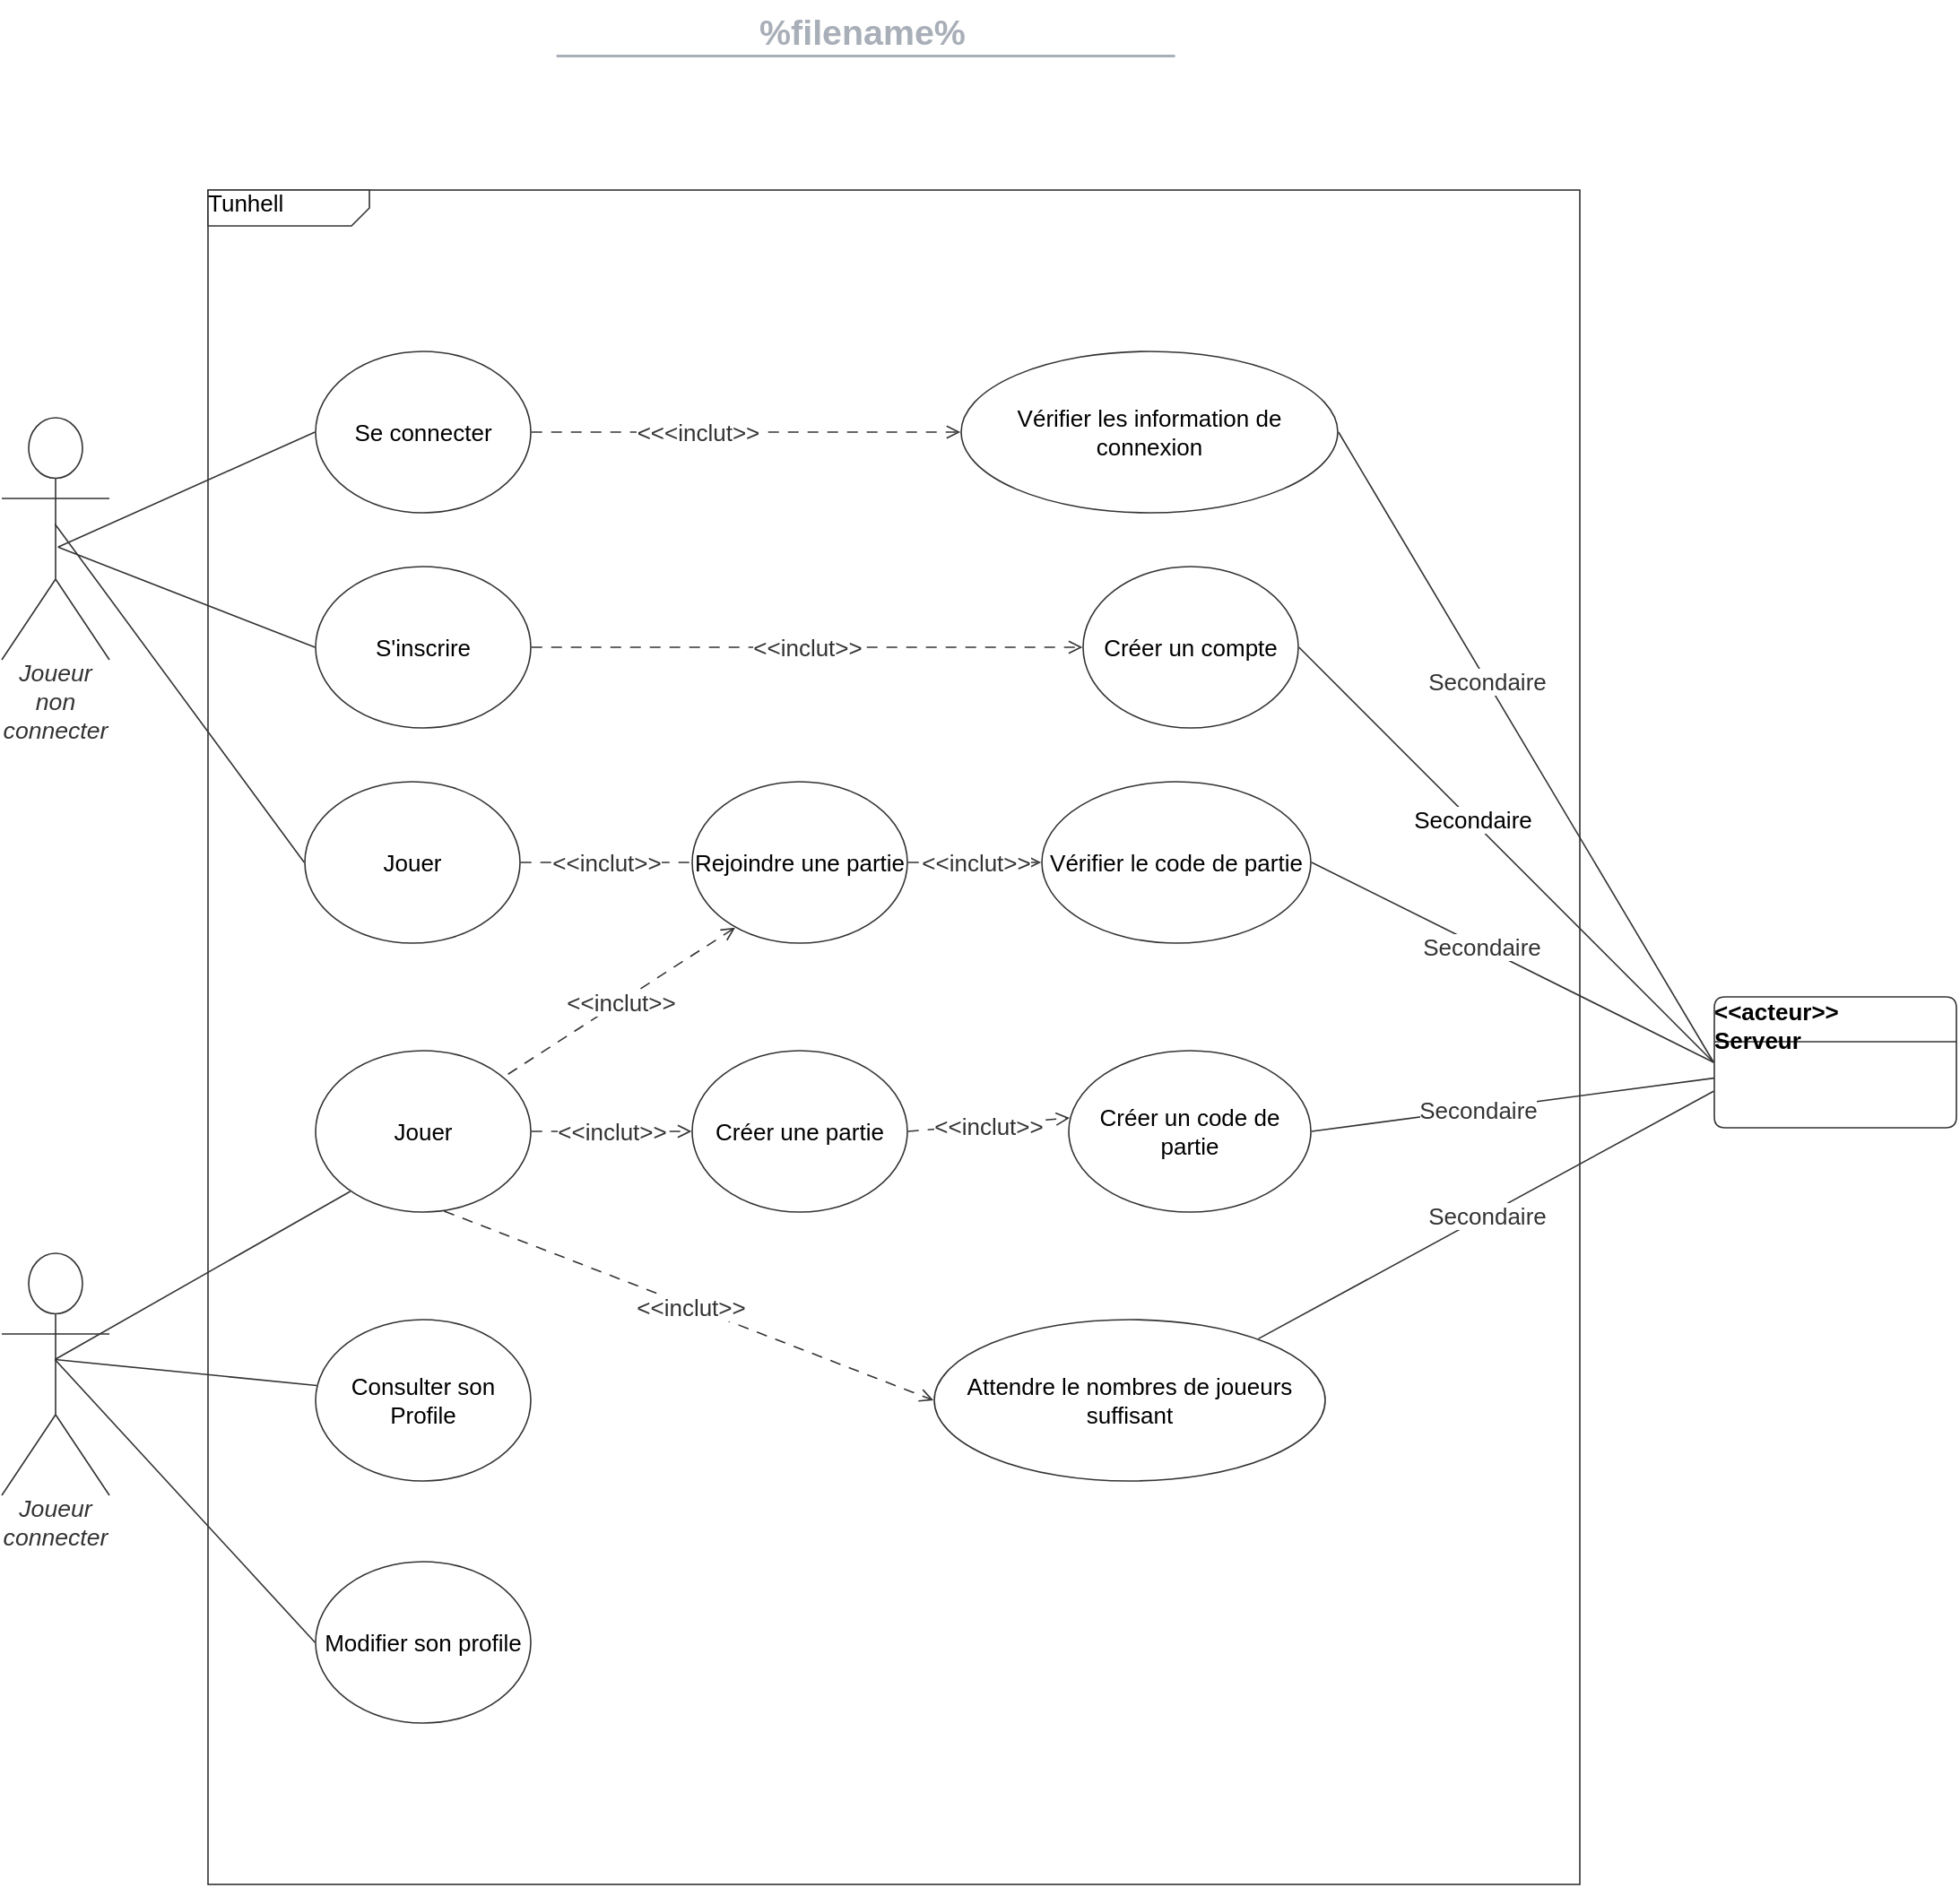 <mxfile version="15.8.7" type="device"><diagram id="hxxbpowUaNrTql_E3XNJ" name="Page-1"><mxGraphModel dx="1102" dy="865" grid="1" gridSize="10" guides="1" tooltips="1" connect="1" arrows="1" fold="1" page="1" pageScale="1" pageWidth="827" pageHeight="1169" math="0" shadow="0"><root><mxCell id="0"/><mxCell id="1" parent="0"/><UserObject label="Tunhell" lucidchartObjectId="VX0z~~JVkHRc" id="PASN3TXbQwMPRlz5H-xH-5"><mxCell style="html=1;overflow=block;blockSpacing=1;whiteSpace=wrap;shape=mxgraph.sysml.package2;xSize=90;overflow=fill;whiteSpace=wrap;fontSize=13;align=center;align=left;spacing=0;strokeColor=#333333;strokeOpacity=100;fillOpacity=100;rounded=1;absoluteArcSize=1;arcSize=12;fillColor=#ffffff;strokeWidth=0.8;" parent="1" vertex="1"><mxGeometry x="300" y="150" width="765" height="945" as="geometry"/></mxCell></UserObject><UserObject label="Joueur non connecter" lucidchartObjectId=".Q4MOHSBDm2E" id="PASN3TXbQwMPRlz5H-xH-6"><mxCell style="html=1;overflow=block;blockSpacing=1;whiteSpace=wrap;shape=umlActor;labelPosition=center;verticalLabelPosition=bottom;verticalAlign=top;whiteSpace=nowrap;whiteSpace=wrap;fontSize=13.3;fontColor=#333333;fontStyle=2;spacing=0;strokeColor=#333333;strokeOpacity=100;rounded=1;absoluteArcSize=1;arcSize=7.5;fillColor=#ffffff;strokeWidth=0.8;" parent="1" vertex="1"><mxGeometry x="185" y="277" width="60" height="135" as="geometry"/></mxCell></UserObject><mxCell id="PASN3TXbQwMPRlz5H-xH-7" value="" style="group;dropTarget=0;" parent="1" vertex="1"><mxGeometry x="345" y="45" width="640" height="45" as="geometry"/></mxCell><UserObject label="%filename%" placeholders="1" lucidchartObjectId="574B.V.jTPgA" id="PASN3TXbQwMPRlz5H-xH-8"><mxCell style="points=[[0.233,0.967,0]];html=1;overflow=block;blockSpacing=1;whiteSpace=wrap;;whiteSpace=wrap;fontSize=19.7;fontColor=#a9afb8;fontStyle=1;align=center;spacingLeft=7;spacingRight=7;spacingTop=2;spacing=3;strokeOpacity=0;fillOpacity=0;rounded=1;absoluteArcSize=1;arcSize=12;fillColor=#ffffff;strokeWidth=1.5;" parent="PASN3TXbQwMPRlz5H-xH-7" vertex="1"><mxGeometry width="640" height="31" as="geometry"/></mxCell></UserObject><UserObject label="" lucidchartObjectId="574BS.99andx" id="PASN3TXbQwMPRlz5H-xH-9"><mxCell style="html=1;overflow=block;blockSpacing=1;whiteSpace=wrap;;whiteSpace=wrap;fontSize=13;align=center;spacingLeft=7;spacingRight=7;spacingTop=2;spacing=3;strokeOpacity=0;fillOpacity=0;rounded=1;absoluteArcSize=1;arcSize=12;fillColor=#ffffff;strokeWidth=1.5;" parent="PASN3TXbQwMPRlz5H-xH-7" vertex="1"><mxGeometry y="31" width="640" height="14" as="geometry"/></mxCell></UserObject><UserObject label="" lucidchartObjectId="574BI-b6ZqHU" id="PASN3TXbQwMPRlz5H-xH-10"><mxCell style="html=1;jettySize=18;whiteSpace=wrap;fontSize=13;fontFamily=Helvetica;strokeColor=#a9afb8;strokeOpacity=100;strokeWidth=1.5;rounded=0;startArrow=none;;endArrow=none;;exitX=0.233;exitY=0.967;exitPerimeter=0;" parent="PASN3TXbQwMPRlz5H-xH-7" source="PASN3TXbQwMPRlz5H-xH-8" edge="1"><mxGeometry width="100" height="100" relative="1" as="geometry"><Array as="points"/><mxPoint x="494" y="30" as="targetPoint"/></mxGeometry></mxCell></UserObject><UserObject label="Créer une partie" lucidchartObjectId="iF0znQKGfuMK" id="PASN3TXbQwMPRlz5H-xH-11"><mxCell style="html=1;overflow=block;blockSpacing=1;whiteSpace=wrap;ellipse;whiteSpace=wrap;fontSize=13;spacing=0;strokeColor=#333333;strokeOpacity=100;fillOpacity=100;rounded=1;absoluteArcSize=1;arcSize=12;fillColor=#ffffff;strokeWidth=0.8;" parent="1" vertex="1"><mxGeometry x="570" y="630" width="120" height="90" as="geometry"/></mxCell></UserObject><UserObject label="Rejoindre une partie" lucidchartObjectId="KG0zeLhb~feb" id="PASN3TXbQwMPRlz5H-xH-12"><mxCell style="html=1;overflow=block;blockSpacing=1;whiteSpace=wrap;ellipse;whiteSpace=wrap;fontSize=13;spacing=0;strokeColor=#333333;strokeOpacity=100;fillOpacity=100;rounded=1;absoluteArcSize=1;arcSize=12;fillColor=#ffffff;strokeWidth=0.8;" parent="1" vertex="1"><mxGeometry x="570" y="480" width="120" height="90" as="geometry"/></mxCell></UserObject><UserObject label="S'inscrire" lucidchartObjectId="XG0zoGkeNP~E" id="PASN3TXbQwMPRlz5H-xH-13"><mxCell style="html=1;overflow=block;blockSpacing=1;whiteSpace=wrap;ellipse;whiteSpace=wrap;fontSize=13;spacing=0;strokeColor=#333333;strokeOpacity=100;fillOpacity=100;rounded=1;absoluteArcSize=1;arcSize=12;fillColor=#ffffff;strokeWidth=0.8;" parent="1" vertex="1"><mxGeometry x="360" y="360" width="120" height="90" as="geometry"/></mxCell></UserObject><UserObject label="Se connecter" lucidchartObjectId="7G0z5HIQjeTq" id="PASN3TXbQwMPRlz5H-xH-14"><mxCell style="html=1;overflow=block;blockSpacing=1;whiteSpace=wrap;ellipse;whiteSpace=wrap;fontSize=13;spacing=0;strokeColor=#333333;strokeOpacity=100;fillOpacity=100;rounded=1;absoluteArcSize=1;arcSize=12;fillColor=#ffffff;strokeWidth=0.8;" parent="1" vertex="1"><mxGeometry x="360" y="240" width="120" height="90" as="geometry"/></mxCell></UserObject><UserObject label="Jouer" lucidchartObjectId="PH0zuJ5sxJ1Y" id="PASN3TXbQwMPRlz5H-xH-15"><mxCell style="html=1;overflow=block;blockSpacing=1;whiteSpace=wrap;ellipse;whiteSpace=wrap;fontSize=13;spacing=0;strokeColor=#333333;strokeOpacity=100;fillOpacity=100;rounded=1;absoluteArcSize=1;arcSize=12;fillColor=#ffffff;strokeWidth=0.8;" parent="1" vertex="1"><mxGeometry x="360" y="630" width="120" height="90" as="geometry"/></mxCell></UserObject><UserObject label="Joueur connecter" lucidchartObjectId="cI0zT3EF2biJ" id="PASN3TXbQwMPRlz5H-xH-16"><mxCell style="html=1;overflow=block;blockSpacing=1;whiteSpace=wrap;shape=umlActor;labelPosition=center;verticalLabelPosition=bottom;verticalAlign=top;whiteSpace=nowrap;whiteSpace=wrap;fontSize=13.3;fontColor=#333333;fontStyle=2;spacing=0;strokeColor=#333333;strokeOpacity=100;rounded=1;absoluteArcSize=1;arcSize=7.5;fillColor=#ffffff;strokeWidth=0.8;" parent="1" vertex="1"><mxGeometry x="185" y="743" width="60" height="135" as="geometry"/></mxCell></UserObject><UserObject label="Consulter son Profile" lucidchartObjectId="yI0zaiKXh6ag" id="PASN3TXbQwMPRlz5H-xH-17"><mxCell style="html=1;overflow=block;blockSpacing=1;whiteSpace=wrap;ellipse;whiteSpace=wrap;fontSize=13;spacing=0;strokeColor=#333333;strokeOpacity=100;fillOpacity=100;rounded=1;absoluteArcSize=1;arcSize=12;fillColor=#ffffff;strokeWidth=0.8;" parent="1" vertex="1"><mxGeometry x="360" y="780" width="120" height="90" as="geometry"/></mxCell></UserObject><UserObject label="" lucidchartObjectId="BK0zBSjsJ_MR" id="PASN3TXbQwMPRlz5H-xH-18"><mxCell style="html=1;jettySize=18;whiteSpace=wrap;fontSize=13;strokeColor=#333333;strokeOpacity=100;strokeWidth=0.8;rounded=0;startArrow=none;;endArrow=none;;exitX=-0.003;exitY=0.5;exitPerimeter=0;entryX=0.523;entryY=0.534;entryPerimeter=0;" parent="1" source="PASN3TXbQwMPRlz5H-xH-14" target="PASN3TXbQwMPRlz5H-xH-6" edge="1"><mxGeometry width="100" height="100" relative="1" as="geometry"><Array as="points"/></mxGeometry></mxCell></UserObject><UserObject label="Modifier son profile" lucidchartObjectId="fL0z~Ogvcqv8" id="PASN3TXbQwMPRlz5H-xH-19"><mxCell style="html=1;overflow=block;blockSpacing=1;whiteSpace=wrap;ellipse;whiteSpace=wrap;fontSize=13;spacing=0;strokeColor=#333333;strokeOpacity=100;fillOpacity=100;rounded=1;absoluteArcSize=1;arcSize=12;fillColor=#ffffff;strokeWidth=0.8;" parent="1" vertex="1"><mxGeometry x="360" y="915" width="120" height="90" as="geometry"/></mxCell></UserObject><UserObject label="" lucidchartObjectId="CL0ztqeIu6Pc" id="PASN3TXbQwMPRlz5H-xH-20"><mxCell style="html=1;jettySize=18;whiteSpace=wrap;fontSize=13;strokeColor=#333333;strokeOpacity=100;strokeWidth=0.8;rounded=0;startArrow=none;;endArrow=none;;exitX=-0.003;exitY=0.5;exitPerimeter=0;entryX=0.523;entryY=0.534;entryPerimeter=0;" parent="1" source="PASN3TXbQwMPRlz5H-xH-13" target="PASN3TXbQwMPRlz5H-xH-6" edge="1"><mxGeometry width="100" height="100" relative="1" as="geometry"><Array as="points"/></mxGeometry></mxCell></UserObject><UserObject label="" lucidchartObjectId="4M0zcLJUDYkf" id="PASN3TXbQwMPRlz5H-xH-21"><mxCell style="html=1;jettySize=18;whiteSpace=wrap;fontSize=13;strokeColor=#333333;strokeOpacity=100;dashed=1;fixDash=1;dashPattern=6 5;strokeWidth=0.8;rounded=0;startArrow=open;;endArrow=none;;exitX=0.2;exitY=0.904;exitPerimeter=0;entryX=0.874;entryY=0.163;entryPerimeter=0;" parent="1" source="PASN3TXbQwMPRlz5H-xH-12" target="PASN3TXbQwMPRlz5H-xH-15" edge="1"><mxGeometry width="100" height="100" relative="1" as="geometry"><Array as="points"/></mxGeometry></mxCell></UserObject><mxCell id="PASN3TXbQwMPRlz5H-xH-22" value="&amp;lt;&amp;lt;inclut&amp;gt;&amp;gt;" style="text;html=1;resizable=0;labelBackgroundColor=#ffffff;align=center;verticalAlign=middle;fontColor=#333333;;fontSize=13;" parent="PASN3TXbQwMPRlz5H-xH-21" vertex="1"><mxGeometry relative="1" as="geometry"/></mxCell><UserObject label="Créer un code de partie" lucidchartObjectId="iO0zXawWaZ.C" id="PASN3TXbQwMPRlz5H-xH-23"><mxCell style="html=1;overflow=block;blockSpacing=1;whiteSpace=wrap;ellipse;whiteSpace=wrap;fontSize=13;spacing=0;strokeColor=#333333;strokeOpacity=100;fillOpacity=100;rounded=1;absoluteArcSize=1;arcSize=12;fillColor=#ffffff;strokeWidth=0.8;" parent="1" vertex="1"><mxGeometry x="780" y="630" width="135" height="90" as="geometry"/></mxCell></UserObject><UserObject label="Vérifier le code de partie" lucidchartObjectId="qO0zgVTK31Gz" id="PASN3TXbQwMPRlz5H-xH-24"><mxCell style="html=1;overflow=block;blockSpacing=1;whiteSpace=wrap;ellipse;whiteSpace=wrap;fontSize=13;spacing=0;strokeColor=#333333;strokeOpacity=100;fillOpacity=100;rounded=1;absoluteArcSize=1;arcSize=12;fillColor=#ffffff;strokeWidth=0.8;" parent="1" vertex="1"><mxGeometry x="765" y="480" width="150" height="90" as="geometry"/></mxCell></UserObject><UserObject label="" lucidchartObjectId="9O0zp6entKgq" id="PASN3TXbQwMPRlz5H-xH-25"><mxCell style="html=1;jettySize=18;whiteSpace=wrap;fontSize=13;strokeColor=#333333;strokeOpacity=100;dashed=1;fixDash=1;dashPattern=6 5;strokeWidth=0.8;rounded=0;startArrow=none;;endArrow=open;;exitX=1.003;exitY=0.5;exitPerimeter=0;entryX=0.004;entryY=0.417;entryPerimeter=0;" parent="1" source="PASN3TXbQwMPRlz5H-xH-11" target="PASN3TXbQwMPRlz5H-xH-23" edge="1"><mxGeometry width="100" height="100" relative="1" as="geometry"><Array as="points"/></mxGeometry></mxCell></UserObject><mxCell id="PASN3TXbQwMPRlz5H-xH-26" value="&amp;lt;&amp;lt;inclut&amp;gt;&amp;gt;" style="text;html=1;resizable=0;labelBackgroundColor=#ffffff;align=center;verticalAlign=middle;fontColor=#333333;;fontSize=13;" parent="PASN3TXbQwMPRlz5H-xH-25" vertex="1"><mxGeometry relative="1" as="geometry"/></mxCell><UserObject label="Attendre le nombres de joueurs suffisant" lucidchartObjectId="iR0zhxSioJdw" id="PASN3TXbQwMPRlz5H-xH-27"><mxCell style="html=1;overflow=block;blockSpacing=1;whiteSpace=wrap;ellipse;whiteSpace=wrap;fontSize=13;spacing=0;strokeColor=#333333;strokeOpacity=100;fillOpacity=100;rounded=1;absoluteArcSize=1;arcSize=12;fillColor=#ffffff;strokeWidth=0.8;" parent="1" vertex="1"><mxGeometry x="705" y="780" width="218" height="90" as="geometry"/></mxCell></UserObject><UserObject label="" lucidchartObjectId="bS0zxVbf4Hey" id="PASN3TXbQwMPRlz5H-xH-28"><mxCell style="html=1;jettySize=18;whiteSpace=wrap;fontSize=13;strokeColor=#333333;strokeOpacity=100;dashed=1;fixDash=1;dashPattern=6 5;strokeWidth=0.8;rounded=0;startArrow=none;;endArrow=open;;exitX=0.597;exitY=0.994;exitPerimeter=0;entryX=-0.002;entryY=0.5;entryPerimeter=0;" parent="1" source="PASN3TXbQwMPRlz5H-xH-15" target="PASN3TXbQwMPRlz5H-xH-27" edge="1"><mxGeometry width="100" height="100" relative="1" as="geometry"><Array as="points"/></mxGeometry></mxCell></UserObject><mxCell id="PASN3TXbQwMPRlz5H-xH-29" value="&amp;lt;&amp;lt;inclut&amp;gt;&amp;gt;" style="text;html=1;resizable=0;labelBackgroundColor=#ffffff;align=center;verticalAlign=middle;fontColor=#333333;;fontSize=13;" parent="PASN3TXbQwMPRlz5H-xH-28" vertex="1"><mxGeometry relative="1" as="geometry"/></mxCell><UserObject label="" lucidchartObjectId="MV0zeketNO33" id="PASN3TXbQwMPRlz5H-xH-30"><mxCell style="html=1;jettySize=18;whiteSpace=wrap;fontSize=13;strokeColor=#333333;strokeOpacity=100;dashed=1;fixDash=1;dashPattern=6 5;strokeWidth=0.8;rounded=0;startArrow=none;;endArrow=open;;exitX=1.003;exitY=0.5;exitPerimeter=0;entryX=-0.003;entryY=0.5;entryPerimeter=0;" parent="1" source="PASN3TXbQwMPRlz5H-xH-15" target="PASN3TXbQwMPRlz5H-xH-11" edge="1"><mxGeometry width="100" height="100" relative="1" as="geometry"><Array as="points"/></mxGeometry></mxCell></UserObject><mxCell id="PASN3TXbQwMPRlz5H-xH-31" value="&amp;lt;&amp;lt;inclut&amp;gt;&amp;gt;" style="text;html=1;resizable=0;labelBackgroundColor=#ffffff;align=center;verticalAlign=middle;fontColor=#333333;;fontSize=13;" parent="PASN3TXbQwMPRlz5H-xH-30" vertex="1"><mxGeometry relative="1" as="geometry"/></mxCell><UserObject label="" lucidchartObjectId="PZ0zmcJUHrRg" id="PASN3TXbQwMPRlz5H-xH-32"><mxCell style="html=1;jettySize=18;whiteSpace=wrap;fontSize=13;strokeColor=#333333;strokeOpacity=100;strokeWidth=0.8;rounded=0;startArrow=none;;endArrow=none;;exitX=1.003;exitY=0.5;exitPerimeter=0;entryX=0.082;entryY=0.6;entryPerimeter=0;" parent="1" source="PASN3TXbQwMPRlz5H-xH-23" target="PASN3TXbQwMPRlz5H-xH-34" edge="1"><mxGeometry width="100" height="100" relative="1" as="geometry"><Array as="points"/></mxGeometry></mxCell></UserObject><mxCell id="PASN3TXbQwMPRlz5H-xH-33" value="Secondaire" style="text;html=1;resizable=0;labelBackgroundColor=#ffffff;align=center;verticalAlign=middle;fontColor=#333333;;fontSize=13;" parent="PASN3TXbQwMPRlz5H-xH-32" vertex="1"><mxGeometry x="-0.213" relative="1" as="geometry"/></mxCell><mxCell id="PASN3TXbQwMPRlz5H-xH-34" value="&amp;lt;&amp;lt;acteur&amp;gt;&amp;gt;&#10;Serveur" style="points=[[0.082,0.6,0]];html=1;overflow=block;blockSpacing=1;whiteSpace=wrap;swimlane;childLayout=stackLayout;horizontal=1;horizontalStack=0;resizeParent=1;resizeParentMax=0;resizeLast=0;collapsible=0;fontStyle=0;marginBottom=0;swimlaneFillColor=#ffffff;startSize=25;whiteSpace=wrap;fontSize=13;fontStyle=1;whiteSpace=wrap;align=left;spacing=0;strokeColor=#333333;strokeOpacity=100;fillOpacity=100;rounded=1;absoluteArcSize=1;arcSize=12;fillColor=#ffffff;strokeWidth=0.8;" parent="1" vertex="1"><mxGeometry x="1140" y="600" width="135" height="73" as="geometry"/></mxCell><mxCell id="PASN3TXbQwMPRlz5H-xH-35" value="" style="part=1;html=1;whiteSpace=wrap;resizeHeight=0;strokeColor=none;fillColor=none;align=left;verticalAlign=middle;spacingLeft=4;spacingRight=4;overflow=hidden;rotatable=0;points=[[0,0.5],[1,0.5]];portConstraint=eastwest;swimlaneFillColor=#ffffff;strokeOpacity=100;fillOpacity=100;whiteSpace=wrap;fontSize=13;align=center;" parent="PASN3TXbQwMPRlz5H-xH-34" vertex="1"><mxGeometry y="25" width="135" height="48" as="geometry"/></mxCell><UserObject label="" lucidchartObjectId="_Z0zJUPe8kRn" id="PASN3TXbQwMPRlz5H-xH-36"><mxCell style="html=1;jettySize=18;whiteSpace=wrap;fontSize=13;strokeColor=#333333;strokeOpacity=100;strokeWidth=0.8;rounded=0;startArrow=none;;endArrow=none;;exitX=0.829;exitY=0.119;exitPerimeter=0;entryX=-0.003;entryY=0.721;entryPerimeter=0;" parent="1" source="PASN3TXbQwMPRlz5H-xH-27" target="PASN3TXbQwMPRlz5H-xH-34" edge="1"><mxGeometry width="100" height="100" relative="1" as="geometry"><Array as="points"/></mxGeometry></mxCell></UserObject><mxCell id="PASN3TXbQwMPRlz5H-xH-37" value="Secondaire" style="text;html=1;resizable=0;labelBackgroundColor=#ffffff;align=center;verticalAlign=middle;fontColor=#333333;;fontSize=13;" parent="PASN3TXbQwMPRlz5H-xH-36" vertex="1"><mxGeometry relative="1" as="geometry"/></mxCell><UserObject label="" lucidchartObjectId="A20zf795MQ8m" id="PASN3TXbQwMPRlz5H-xH-38"><mxCell style="html=1;jettySize=18;whiteSpace=wrap;fontSize=13;strokeColor=#333333;strokeOpacity=100;dashed=1;fixDash=1;dashPattern=6 5;strokeWidth=0.8;rounded=0;startArrow=none;;endArrow=open;;exitX=1.003;exitY=0.5;exitPerimeter=0;entryX=-0.003;entryY=0.5;entryPerimeter=0;" parent="1" source="PASN3TXbQwMPRlz5H-xH-12" target="PASN3TXbQwMPRlz5H-xH-24" edge="1"><mxGeometry width="100" height="100" relative="1" as="geometry"><Array as="points"/></mxGeometry></mxCell></UserObject><mxCell id="PASN3TXbQwMPRlz5H-xH-39" value="&amp;lt;&amp;lt;inclut&amp;gt;&amp;gt;" style="text;html=1;resizable=0;labelBackgroundColor=#ffffff;align=center;verticalAlign=middle;fontColor=#333333;;fontSize=13;" parent="PASN3TXbQwMPRlz5H-xH-38" vertex="1"><mxGeometry relative="1" as="geometry"/></mxCell><UserObject label="" lucidchartObjectId="Z30z13tT7qtp" id="PASN3TXbQwMPRlz5H-xH-40"><mxCell style="html=1;jettySize=18;whiteSpace=wrap;fontSize=13;strokeColor=#333333;strokeOpacity=100;strokeWidth=0.8;rounded=0;startArrow=none;;endArrow=none;;exitX=0.494;exitY=0.439;exitPerimeter=0;entryX=0.005;entryY=0.408;entryPerimeter=0;" parent="1" source="PASN3TXbQwMPRlz5H-xH-16" target="PASN3TXbQwMPRlz5H-xH-17" edge="1"><mxGeometry width="100" height="100" relative="1" as="geometry"><Array as="points"/></mxGeometry></mxCell></UserObject><UserObject label="" lucidchartObjectId="730zGjePld9-" id="PASN3TXbQwMPRlz5H-xH-41"><mxCell style="html=1;jettySize=18;whiteSpace=wrap;fontSize=13;strokeColor=#333333;strokeOpacity=100;strokeWidth=0.8;rounded=0;startArrow=none;;endArrow=none;;exitX=-0.003;exitY=0.5;exitPerimeter=0;entryX=0.494;entryY=0.439;entryPerimeter=0;" parent="1" source="PASN3TXbQwMPRlz5H-xH-19" target="PASN3TXbQwMPRlz5H-xH-16" edge="1"><mxGeometry width="100" height="100" relative="1" as="geometry"><Array as="points"/></mxGeometry></mxCell></UserObject><UserObject label="" lucidchartObjectId="~50zL0Cs8BvI" id="PASN3TXbQwMPRlz5H-xH-42"><mxCell style="html=1;jettySize=18;whiteSpace=wrap;fontSize=13;strokeColor=#333333;strokeOpacity=100;strokeWidth=0.8;rounded=0;startArrow=none;;endArrow=none;;exitX=1.003;exitY=0.5;exitPerimeter=0;entryX=-0.003;entryY=0.5;entryPerimeter=0;" parent="1" source="PASN3TXbQwMPRlz5H-xH-24" target="PASN3TXbQwMPRlz5H-xH-34" edge="1"><mxGeometry width="100" height="100" relative="1" as="geometry"><Array as="points"/></mxGeometry></mxCell></UserObject><mxCell id="PASN3TXbQwMPRlz5H-xH-43" value="Secondaire" style="text;html=1;resizable=0;labelBackgroundColor=#ffffff;align=center;verticalAlign=middle;fontColor=#333333;;fontSize=13;" parent="PASN3TXbQwMPRlz5H-xH-42" vertex="1"><mxGeometry x="-0.159" relative="1" as="geometry"/></mxCell><UserObject label="Créer un compte" lucidchartObjectId="Z60zfoY_l~Ga" id="PASN3TXbQwMPRlz5H-xH-44"><mxCell style="html=1;overflow=block;blockSpacing=1;whiteSpace=wrap;ellipse;whiteSpace=wrap;fontSize=13;spacing=0;strokeColor=#333333;strokeOpacity=100;fillOpacity=100;rounded=1;absoluteArcSize=1;arcSize=12;fillColor=#ffffff;strokeWidth=0.8;" parent="1" vertex="1"><mxGeometry x="788" y="360" width="120" height="90" as="geometry"/></mxCell></UserObject><UserObject label="" lucidchartObjectId="j70z5wfEL~aj" id="PASN3TXbQwMPRlz5H-xH-45"><mxCell style="html=1;jettySize=18;whiteSpace=wrap;fontSize=13;strokeColor=#333333;strokeOpacity=100;dashed=1;fixDash=1;dashPattern=6 5;strokeWidth=0.8;rounded=0;startArrow=none;;endArrow=open;;exitX=1.003;exitY=0.5;exitPerimeter=0;entryX=-0.003;entryY=0.5;entryPerimeter=0;" parent="1" source="PASN3TXbQwMPRlz5H-xH-13" target="PASN3TXbQwMPRlz5H-xH-44" edge="1"><mxGeometry width="100" height="100" relative="1" as="geometry"><Array as="points"/></mxGeometry></mxCell></UserObject><mxCell id="PASN3TXbQwMPRlz5H-xH-46" value="&amp;lt;&amp;lt;inclut&amp;gt;&amp;gt;" style="text;html=1;resizable=0;labelBackgroundColor=#ffffff;align=center;verticalAlign=middle;fontColor=#333333;;fontSize=13;" parent="PASN3TXbQwMPRlz5H-xH-45" vertex="1"><mxGeometry relative="1" as="geometry"/></mxCell><UserObject label="Vérifier les information de connexion" lucidchartObjectId="E70zM0ygHCVX" id="PASN3TXbQwMPRlz5H-xH-47"><mxCell style="html=1;overflow=block;blockSpacing=1;whiteSpace=wrap;ellipse;whiteSpace=wrap;fontSize=13;spacing=0;strokeColor=#333333;strokeOpacity=100;fillOpacity=100;rounded=1;absoluteArcSize=1;arcSize=12;fillColor=#ffffff;strokeWidth=0.8;" parent="1" vertex="1"><mxGeometry x="720" y="240" width="210" height="90" as="geometry"/></mxCell></UserObject><UserObject label="" lucidchartObjectId="b80zhq9b~x5R" id="PASN3TXbQwMPRlz5H-xH-48"><mxCell style="html=1;jettySize=18;whiteSpace=wrap;fontSize=13;strokeColor=#333333;strokeOpacity=100;dashed=1;fixDash=1;dashPattern=6 5;strokeWidth=0.8;rounded=0;startArrow=none;;endArrow=open;;exitX=1.003;exitY=0.5;exitPerimeter=0;entryX=-0.002;entryY=0.5;entryPerimeter=0;" parent="1" source="PASN3TXbQwMPRlz5H-xH-14" target="PASN3TXbQwMPRlz5H-xH-47" edge="1"><mxGeometry width="100" height="100" relative="1" as="geometry"><Array as="points"/></mxGeometry></mxCell></UserObject><mxCell id="PASN3TXbQwMPRlz5H-xH-49" value="&amp;lt;&amp;lt;&amp;lt;inclut&amp;gt;&amp;gt;" style="text;html=1;resizable=0;labelBackgroundColor=#ffffff;align=center;verticalAlign=middle;fontColor=#333333;;fontSize=13;" parent="PASN3TXbQwMPRlz5H-xH-48" vertex="1"><mxGeometry x="-0.23" relative="1" as="geometry"/></mxCell><UserObject label="" lucidchartObjectId="s80z.6SZPqs2" id="PASN3TXbQwMPRlz5H-xH-50"><mxCell style="html=1;jettySize=18;whiteSpace=wrap;fontSize=13;strokeColor=#333333;strokeOpacity=100;strokeWidth=0.8;rounded=0;startArrow=none;;endArrow=none;;exitX=1.002;exitY=0.5;exitPerimeter=0;entryX=-0.003;entryY=0.5;entryPerimeter=0;" parent="1" source="PASN3TXbQwMPRlz5H-xH-47" target="PASN3TXbQwMPRlz5H-xH-34" edge="1"><mxGeometry width="100" height="100" relative="1" as="geometry"><Array as="points"/></mxGeometry></mxCell></UserObject><mxCell id="PASN3TXbQwMPRlz5H-xH-51" value="Secondaire" style="text;html=1;resizable=0;labelBackgroundColor=#ffffff;align=center;verticalAlign=middle;fontColor=#333333;;fontSize=13;" parent="PASN3TXbQwMPRlz5H-xH-50" vertex="1"><mxGeometry x="-0.21" relative="1" as="geometry"/></mxCell><UserObject label="" lucidchartObjectId="z80zbB1O~915" id="PASN3TXbQwMPRlz5H-xH-52"><mxCell style="html=1;jettySize=18;whiteSpace=wrap;fontSize=13;strokeColor=#333333;strokeOpacity=100;strokeWidth=0.8;rounded=0;startArrow=none;;endArrow=none;;exitX=1.003;exitY=0.5;exitPerimeter=0;entryX=-0.003;entryY=0.5;entryPerimeter=0;" parent="1" source="PASN3TXbQwMPRlz5H-xH-44" target="PASN3TXbQwMPRlz5H-xH-34" edge="1"><mxGeometry width="100" height="100" relative="1" as="geometry"><Array as="points"/></mxGeometry></mxCell></UserObject><mxCell id="PASN3TXbQwMPRlz5H-xH-53" value=" Secondaire" style="text;html=1;resizable=0;labelBackgroundColor=#ffffff;align=center;verticalAlign=middle;fontColor=#000000;;fontSize=13;" parent="PASN3TXbQwMPRlz5H-xH-52" vertex="1"><mxGeometry x="-0.168" relative="1" as="geometry"/></mxCell><UserObject label="" lucidchartObjectId="w_0zXlFzbYUD" id="PASN3TXbQwMPRlz5H-xH-54"><mxCell style="html=1;jettySize=18;whiteSpace=wrap;fontSize=13;strokeColor=#333333;strokeOpacity=100;strokeWidth=0.8;rounded=0;startArrow=none;;endArrow=none;;exitX=0.494;exitY=0.439;exitPerimeter=0;entryX=0.161;entryY=0.872;entryPerimeter=0;" parent="1" source="PASN3TXbQwMPRlz5H-xH-16" target="PASN3TXbQwMPRlz5H-xH-15" edge="1"><mxGeometry width="100" height="100" relative="1" as="geometry"><Array as="points"/></mxGeometry></mxCell></UserObject><UserObject label="" lucidchartObjectId="Z~0z0PwfLbx7" id="PASN3TXbQwMPRlz5H-xH-55"><mxCell style="html=1;jettySize=18;whiteSpace=wrap;fontSize=13;strokeColor=#333333;strokeOpacity=100;strokeWidth=0.8;rounded=0;startArrow=none;;endArrow=none;;exitX=0.494;exitY=0.439;exitPerimeter=0;entryX=-0.003;entryY=0.5;entryPerimeter=0;" parent="1" source="PASN3TXbQwMPRlz5H-xH-6" target="PASN3TXbQwMPRlz5H-xH-56" edge="1"><mxGeometry width="100" height="100" relative="1" as="geometry"><Array as="points"/></mxGeometry></mxCell></UserObject><UserObject label="Jouer" lucidchartObjectId="tc1z3HE99SA6" id="PASN3TXbQwMPRlz5H-xH-56"><mxCell style="html=1;overflow=block;blockSpacing=1;whiteSpace=wrap;ellipse;whiteSpace=wrap;fontSize=13;spacing=0;strokeColor=#333333;strokeOpacity=100;fillOpacity=100;rounded=1;absoluteArcSize=1;arcSize=12;fillColor=#ffffff;strokeWidth=0.8;" parent="1" vertex="1"><mxGeometry x="354" y="480" width="120" height="90" as="geometry"/></mxCell></UserObject><UserObject label="" lucidchartObjectId="Oc1zqcq_sSLo" id="PASN3TXbQwMPRlz5H-xH-57"><mxCell style="html=1;jettySize=18;whiteSpace=wrap;fontSize=13;strokeColor=#333333;strokeOpacity=100;dashed=1;fixDash=1;dashPattern=6 5;strokeWidth=0.8;rounded=1;arcSize=24;edgeStyle=orthogonalEdgeStyle;startArrow=none;;endArrow=none;;exitX=1.003;exitY=0.5;exitPerimeter=0;entryX=-0.003;entryY=0.5;entryPerimeter=0;" parent="1" source="PASN3TXbQwMPRlz5H-xH-56" target="PASN3TXbQwMPRlz5H-xH-12" edge="1"><mxGeometry width="100" height="100" relative="1" as="geometry"><Array as="points"/></mxGeometry></mxCell></UserObject><mxCell id="PASN3TXbQwMPRlz5H-xH-58" value="&amp;lt;&amp;lt;inclut&amp;gt;&amp;gt;" style="text;html=1;resizable=0;labelBackgroundColor=#ffffff;align=center;verticalAlign=middle;fontColor=#333333;;fontSize=13;" parent="PASN3TXbQwMPRlz5H-xH-57" vertex="1"><mxGeometry relative="1" as="geometry"/></mxCell></root></mxGraphModel></diagram></mxfile>